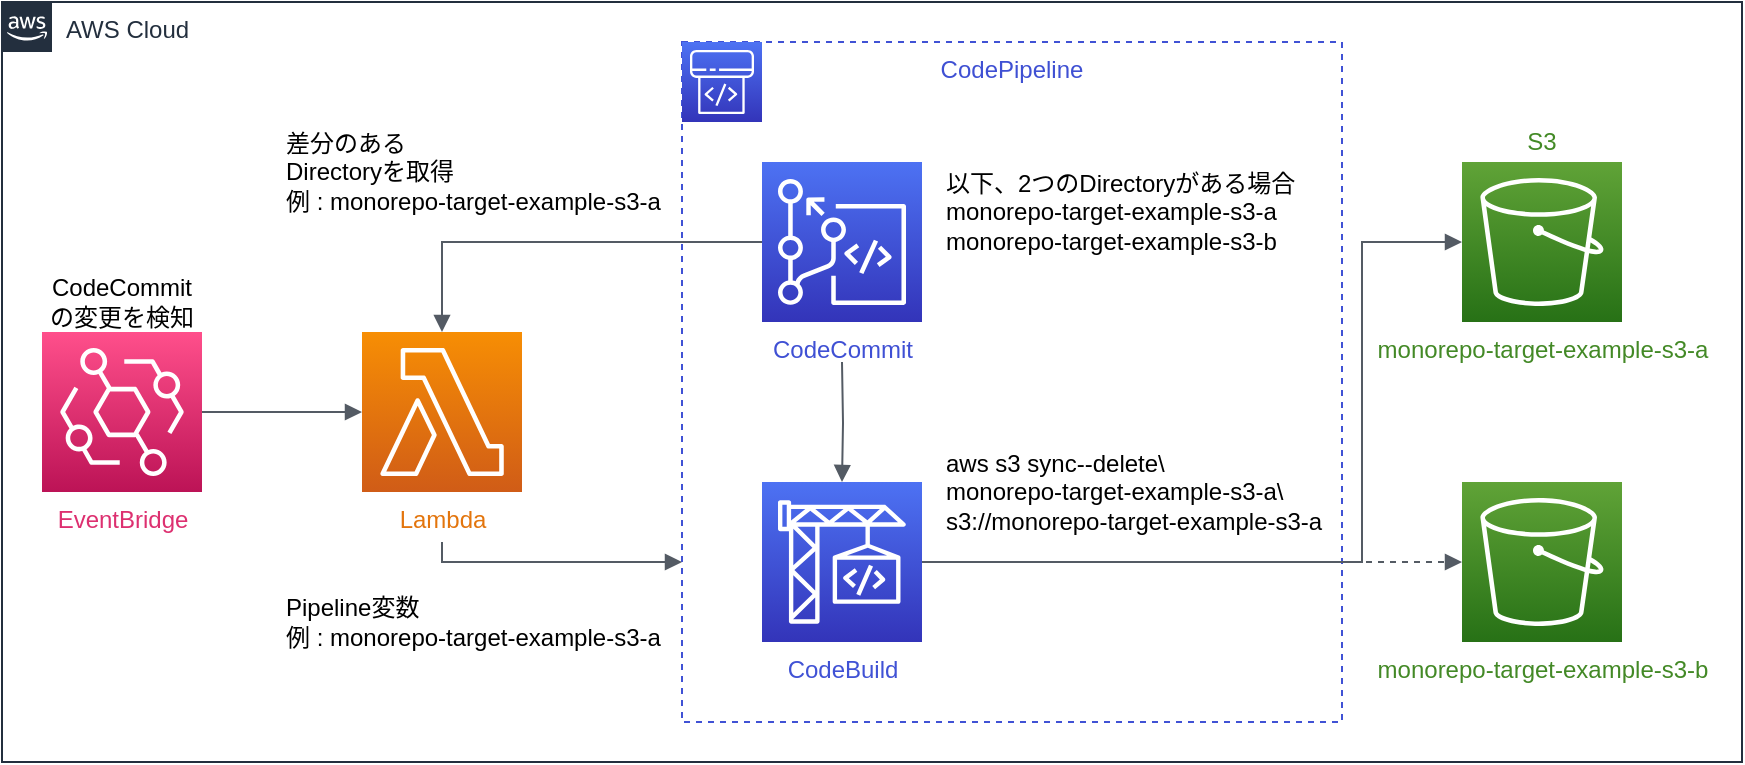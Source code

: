 <mxfile scale="3" border="10">
    <diagram id="lVXb4j0X5KloghQAFX3P" name="ページ1">
        <mxGraphModel dx="2826" dy="950" grid="0" gridSize="10" guides="1" tooltips="1" connect="1" arrows="1" fold="1" page="1" pageScale="1" pageWidth="827" pageHeight="1169" background="#ffffff" math="0" shadow="0">
            <root>
                <mxCell id="0"/>
                <mxCell id="1" parent="0"/>
                <mxCell id="2" value="AWS Cloud" style="points=[[0,0],[0.25,0],[0.5,0],[0.75,0],[1,0],[1,0.25],[1,0.5],[1,0.75],[1,1],[0.75,1],[0.5,1],[0.25,1],[0,1],[0,0.75],[0,0.5],[0,0.25]];outlineConnect=0;gradientColor=none;html=1;whiteSpace=wrap;fontSize=12;fontStyle=0;container=1;pointerEvents=0;collapsible=0;recursiveResize=0;shape=mxgraph.aws4.group;grIcon=mxgraph.aws4.group_aws_cloud_alt;strokeColor=#232F3E;fillColor=none;verticalAlign=top;align=left;spacingLeft=30;fontColor=#232F3E;dashed=0;" parent="1" vertex="1">
                    <mxGeometry x="-40" y="320" width="870" height="380" as="geometry"/>
                </mxCell>
                <mxCell id="33" value="CodePipeline" style="fillColor=none;strokeColor=#4052d5;dashed=1;verticalAlign=top;fontStyle=0;fontColor=#3f50d3;" parent="2" vertex="1">
                    <mxGeometry x="340" y="20" width="330" height="340" as="geometry"/>
                </mxCell>
                <mxCell id="4" value="&lt;font color=&quot;#dd3070&quot;&gt;EventBridge&lt;/font&gt;" style="sketch=0;points=[[0,0,0],[0.25,0,0],[0.5,0,0],[0.75,0,0],[1,0,0],[0,1,0],[0.25,1,0],[0.5,1,0],[0.75,1,0],[1,1,0],[0,0.25,0],[0,0.5,0],[0,0.75,0],[1,0.25,0],[1,0.5,0],[1,0.75,0]];outlineConnect=0;fontColor=#232F3E;gradientColor=#FF4F8B;gradientDirection=north;fillColor=#BC1356;strokeColor=#ffffff;dashed=0;verticalLabelPosition=bottom;verticalAlign=top;align=center;html=1;fontSize=12;fontStyle=0;aspect=fixed;shape=mxgraph.aws4.resourceIcon;resIcon=mxgraph.aws4.eventbridge;" parent="2" vertex="1">
                    <mxGeometry x="20" y="165" width="80" height="80" as="geometry"/>
                </mxCell>
                <mxCell id="5" value="&lt;font color=&quot;#e3750d&quot;&gt;Lambda&lt;/font&gt;" style="sketch=0;points=[[0,0,0],[0.25,0,0],[0.5,0,0],[0.75,0,0],[1,0,0],[0,1,0],[0.25,1,0],[0.5,1,0],[0.75,1,0],[1,1,0],[0,0.25,0],[0,0.5,0],[0,0.75,0],[1,0.25,0],[1,0.5,0],[1,0.75,0]];outlineConnect=0;fontColor=#232F3E;gradientColor=#F78E04;gradientDirection=north;fillColor=#D05C17;strokeColor=#ffffff;dashed=0;verticalLabelPosition=bottom;verticalAlign=top;align=center;html=1;fontSize=12;fontStyle=0;aspect=fixed;shape=mxgraph.aws4.resourceIcon;resIcon=mxgraph.aws4.lambda;" parent="2" vertex="1">
                    <mxGeometry x="180" y="165" width="80" height="80" as="geometry"/>
                </mxCell>
                <mxCell id="6" value="&lt;font color=&quot;#3f50d4&quot;&gt;CodeCommit&lt;/font&gt;" style="sketch=0;points=[[0,0,0],[0.25,0,0],[0.5,0,0],[0.75,0,0],[1,0,0],[0,1,0],[0.25,1,0],[0.5,1,0],[0.75,1,0],[1,1,0],[0,0.25,0],[0,0.5,0],[0,0.75,0],[1,0.25,0],[1,0.5,0],[1,0.75,0]];outlineConnect=0;fontColor=#232F3E;gradientColor=#4D72F3;gradientDirection=north;fillColor=#3334B9;strokeColor=#ffffff;dashed=0;verticalLabelPosition=bottom;verticalAlign=top;align=center;html=1;fontSize=12;fontStyle=0;aspect=fixed;shape=mxgraph.aws4.resourceIcon;resIcon=mxgraph.aws4.codecommit;" parent="2" vertex="1">
                    <mxGeometry x="380" y="80" width="80" height="80" as="geometry"/>
                </mxCell>
                <mxCell id="7" value="" style="sketch=0;points=[[0,0,0],[0.25,0,0],[0.5,0,0],[0.75,0,0],[1,0,0],[0,1,0],[0.25,1,0],[0.5,1,0],[0.75,1,0],[1,1,0],[0,0.25,0],[0,0.5,0],[0,0.75,0],[1,0.25,0],[1,0.5,0],[1,0.75,0]];outlineConnect=0;fontColor=#232F3E;gradientColor=#4D72F3;gradientDirection=north;fillColor=#3334B9;strokeColor=#ffffff;dashed=0;verticalLabelPosition=bottom;verticalAlign=top;align=center;html=1;fontSize=12;fontStyle=0;aspect=fixed;shape=mxgraph.aws4.resourceIcon;resIcon=mxgraph.aws4.codepipeline;" parent="2" vertex="1">
                    <mxGeometry x="340" y="20" width="40" height="40" as="geometry"/>
                </mxCell>
                <mxCell id="8" value="&lt;font color=&quot;#4052d5&quot;&gt;CodeBuild&lt;/font&gt;" style="sketch=0;points=[[0,0,0],[0.25,0,0],[0.5,0,0],[0.75,0,0],[1,0,0],[0,1,0],[0.25,1,0],[0.5,1,0],[0.75,1,0],[1,1,0],[0,0.25,0],[0,0.5,0],[0,0.75,0],[1,0.25,0],[1,0.5,0],[1,0.75,0]];outlineConnect=0;fontColor=#232F3E;gradientColor=#4D72F3;gradientDirection=north;fillColor=#3334B9;strokeColor=#ffffff;dashed=0;verticalLabelPosition=bottom;verticalAlign=top;align=center;html=1;fontSize=12;fontStyle=0;aspect=fixed;shape=mxgraph.aws4.resourceIcon;resIcon=mxgraph.aws4.codebuild;" parent="2" vertex="1">
                    <mxGeometry x="380" y="240" width="80" height="80" as="geometry"/>
                </mxCell>
                <mxCell id="9" value="&lt;font color=&quot;#438926&quot;&gt;monorepo-target-example-s3-b&lt;br&gt;&lt;/font&gt;" style="sketch=0;points=[[0,0,0],[0.25,0,0],[0.5,0,0],[0.75,0,0],[1,0,0],[0,1,0],[0.25,1,0],[0.5,1,0],[0.75,1,0],[1,1,0],[0,0.25,0],[0,0.5,0],[0,0.75,0],[1,0.25,0],[1,0.5,0],[1,0.75,0]];outlineConnect=0;fontColor=#232F3E;gradientColor=#60A337;gradientDirection=north;fillColor=#277116;strokeColor=#ffffff;dashed=0;verticalLabelPosition=bottom;verticalAlign=top;align=center;html=1;fontSize=12;fontStyle=0;aspect=fixed;shape=mxgraph.aws4.resourceIcon;resIcon=mxgraph.aws4.s3;" parent="2" vertex="1">
                    <mxGeometry x="730" y="240" width="80" height="80" as="geometry"/>
                </mxCell>
                <mxCell id="10" value="" style="edgeStyle=orthogonalEdgeStyle;html=1;endArrow=block;elbow=vertical;startArrow=none;endFill=1;strokeColor=#545B64;rounded=0;fontColor=#438926;exitX=1;exitY=0.5;exitDx=0;exitDy=0;exitPerimeter=0;entryX=0;entryY=0.5;entryDx=0;entryDy=0;entryPerimeter=0;" parent="2" source="4" target="5" edge="1">
                    <mxGeometry width="100" relative="1" as="geometry">
                        <mxPoint x="110" y="60" as="sourcePoint"/>
                        <mxPoint x="210" y="60" as="targetPoint"/>
                    </mxGeometry>
                </mxCell>
                <mxCell id="11" value="&lt;font color=&quot;#000000&quot;&gt;CodeCommitの変更を検知&lt;/font&gt;" style="rounded=0;whiteSpace=wrap;html=1;fontColor=#438926;fillColor=none;strokeColor=none;align=center;" parent="2" vertex="1">
                    <mxGeometry x="20" y="135" width="80" height="30" as="geometry"/>
                </mxCell>
                <mxCell id="13" value="&lt;font color=&quot;#000000&quot;&gt;差分のある&lt;br&gt;Directoryを取得&lt;br&gt;例 : monorepo-target-example-s3-a&lt;br&gt;&lt;/font&gt;" style="rounded=0;whiteSpace=wrap;html=1;fontColor=#438926;fillColor=none;strokeColor=none;align=left;" parent="2" vertex="1">
                    <mxGeometry x="140" y="60" width="190" height="50" as="geometry"/>
                </mxCell>
                <mxCell id="14" value="&lt;font color=&quot;#000000&quot;&gt;以下、2つのDirectoryがある場合&lt;br&gt;monorepo-target-example-s3-a&lt;br&gt;monorepo-target-example-s3-b&lt;br&gt;&lt;/font&gt;" style="rounded=0;whiteSpace=wrap;html=1;fontColor=#438926;fillColor=none;strokeColor=none;align=left;" parent="2" vertex="1">
                    <mxGeometry x="470" y="80" width="180" height="50" as="geometry"/>
                </mxCell>
                <mxCell id="37" value="" style="edgeStyle=orthogonalEdgeStyle;html=1;endArrow=block;elbow=vertical;startArrow=none;endFill=1;strokeColor=#545B64;rounded=0;fontColor=#438a26;entryX=0.5;entryY=0;entryDx=0;entryDy=0;entryPerimeter=0;" parent="2" target="8" edge="1">
                    <mxGeometry width="100" relative="1" as="geometry">
                        <mxPoint x="420" y="180" as="sourcePoint"/>
                        <mxPoint x="530" y="190" as="targetPoint"/>
                    </mxGeometry>
                </mxCell>
                <mxCell id="40" value="" style="edgeStyle=orthogonalEdgeStyle;html=1;endArrow=block;elbow=vertical;startArrow=none;endFill=1;strokeColor=#545B64;rounded=0;fontColor=#438a26;exitX=0;exitY=0.5;exitDx=0;exitDy=0;exitPerimeter=0;entryX=0.5;entryY=0;entryDx=0;entryDy=0;entryPerimeter=0;" parent="2" source="6" target="5" edge="1">
                    <mxGeometry width="100" relative="1" as="geometry">
                        <mxPoint x="80" y="150" as="sourcePoint"/>
                        <mxPoint x="180" y="150" as="targetPoint"/>
                    </mxGeometry>
                </mxCell>
                <mxCell id="43" value="&lt;font color=&quot;#000000&quot;&gt;Pipeline変数&lt;br&gt;例 : monorepo-target-example-s3-a&lt;br&gt;&lt;/font&gt;" style="rounded=0;whiteSpace=wrap;html=1;fontColor=#438926;fillColor=none;strokeColor=none;align=left;" vertex="1" parent="2">
                    <mxGeometry x="140" y="290" width="190" height="40" as="geometry"/>
                </mxCell>
                <mxCell id="44" value="&lt;font color=&quot;#000000&quot;&gt;aws s3 sync&lt;/font&gt;&lt;span style=&quot;color: rgb(0, 0, 0);&quot;&gt;--delete&lt;/span&gt;&lt;font color=&quot;#000000&quot;&gt;\&lt;br&gt;monorepo-target-example-s3-a\&lt;br&gt;s3://monorepo-target-example-s3-a&lt;br&gt;&lt;/font&gt;" style="rounded=0;whiteSpace=wrap;html=1;fontColor=#438926;fillColor=none;strokeColor=none;align=left;" vertex="1" parent="2">
                    <mxGeometry x="470" y="220" width="200" height="50" as="geometry"/>
                </mxCell>
                <mxCell id="45" value="" style="edgeStyle=orthogonalEdgeStyle;html=1;endArrow=block;elbow=vertical;startArrow=none;endFill=1;strokeColor=#545B64;rounded=0;" edge="1" parent="2">
                    <mxGeometry width="100" relative="1" as="geometry">
                        <mxPoint x="220" y="270" as="sourcePoint"/>
                        <mxPoint x="340" y="280" as="targetPoint"/>
                        <Array as="points">
                            <mxPoint x="220" y="280"/>
                        </Array>
                    </mxGeometry>
                </mxCell>
                <mxCell id="31" value="&lt;font color=&quot;#438926&quot;&gt;monorepo-target-example-s3-a&lt;br&gt;&lt;/font&gt;" style="sketch=0;points=[[0,0,0],[0.25,0,0],[0.5,0,0],[0.75,0,0],[1,0,0],[0,1,0],[0.25,1,0],[0.5,1,0],[0.75,1,0],[1,1,0],[0,0.25,0],[0,0.5,0],[0,0.75,0],[1,0.25,0],[1,0.5,0],[1,0.75,0]];outlineConnect=0;fontColor=#232F3E;gradientColor=#60A337;gradientDirection=north;fillColor=#277116;strokeColor=#ffffff;dashed=0;verticalLabelPosition=bottom;verticalAlign=top;align=center;html=1;fontSize=12;fontStyle=0;aspect=fixed;shape=mxgraph.aws4.resourceIcon;resIcon=mxgraph.aws4.s3;" parent="2" vertex="1">
                    <mxGeometry x="730" y="80" width="80" height="80" as="geometry"/>
                </mxCell>
                <mxCell id="35" value="&lt;div style=&quot;&quot;&gt;&lt;font color=&quot;#438a26&quot;&gt;S3&lt;/font&gt;&lt;/div&gt;" style="rounded=0;whiteSpace=wrap;html=1;fontColor=#438926;fillColor=none;strokeColor=none;align=center;" parent="2" vertex="1">
                    <mxGeometry x="730" y="60" width="80" height="20" as="geometry"/>
                </mxCell>
                <mxCell id="46" value="" style="edgeStyle=orthogonalEdgeStyle;html=1;endArrow=block;elbow=vertical;startArrow=none;endFill=1;strokeColor=#545B64;rounded=0;entryX=0;entryY=0.5;entryDx=0;entryDy=0;entryPerimeter=0;exitX=1;exitY=0.5;exitDx=0;exitDy=0;exitPerimeter=0;" edge="1" parent="2" source="8" target="31">
                    <mxGeometry width="100" relative="1" as="geometry">
                        <mxPoint x="450" y="430" as="sourcePoint"/>
                        <mxPoint x="550" y="430" as="targetPoint"/>
                        <Array as="points">
                            <mxPoint x="680" y="280"/>
                            <mxPoint x="680" y="120"/>
                        </Array>
                    </mxGeometry>
                </mxCell>
                <mxCell id="47" value="" style="edgeStyle=orthogonalEdgeStyle;html=1;endArrow=block;elbow=vertical;startArrow=none;endFill=1;strokeColor=#545B64;rounded=0;exitX=1;exitY=0.5;exitDx=0;exitDy=0;exitPerimeter=0;entryX=0;entryY=0.5;entryDx=0;entryDy=0;entryPerimeter=0;dashed=1;" edge="1" parent="2" source="8" target="9">
                    <mxGeometry width="100" relative="1" as="geometry">
                        <mxPoint x="560" y="430" as="sourcePoint"/>
                        <mxPoint x="660" y="430" as="targetPoint"/>
                    </mxGeometry>
                </mxCell>
            </root>
        </mxGraphModel>
    </diagram>
</mxfile>